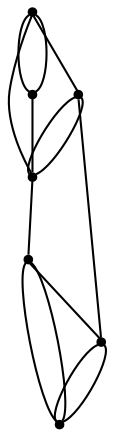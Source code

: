 graph {
  node [shape=point,comment="{\"directed\":false,\"doi\":\"10.1007/978-3-031-49272-3_22\",\"figure\":\"1 (3)\"}"]

  v0 [pos="1478.599125400527,530.1775230473447"]
  v1 [pos="1438.9792807507474,392.6445830472292"]
  v2 [pos="1419.4480346664186,491.19677461717595"]
  v3 [pos="1298.4777467800157,490.5298674658481"]
  v4 [pos="1316.8806163922952,401.15845912518404"]
  v5 [pos="1223.7095314245555,320.5217031429295"]
  v6 [pos="1206.5047311901224,538.8913186603656"]

  v0 -- v6 [id="-1",pos="1478.599125400527,530.1775230473447 1478.635593358077,547.8925303988636 1482.3611115741617,576.8343168321753 1473.9640066634827,595.1287347446114 1465.9835330655603,612.5186820887327 1450.61027002608,627.6334637316228 1433.1741987164794,635.5137525807608 1406.2490821874915,647.6821374116822 1374.0772853142496,645.1109076661546 1344.7350458517292,641.5853546438223 1313.3717121210984,637.8224925550563 1277.5618946945242,634.396899300257 1254.4122768779316,612.89791876403 1239.2849738381067,598.8458137337439 1246.9861671054996,568.8914577468715 1231.3502839009268,555.4103697092364 1223.5365391342084,548.6718604948471 1216.7772175097566,551.3346564396417 1206.5047311901224,538.8913186603656"]
  v6 -- v0 [id="-2",pos="1206.5047311901224,538.8913186603656 1206.888073966214,616.261005370302 1206.888073966214,616.261005370302 1206.888073966214,616.261005370302 1283.4253826904478,663.5596368800291 1283.4253826904478,663.5596368800291 1283.4253826904478,663.5596368800291 1413.7127091263653,676.8907693694549 1413.7127091263653,676.8907693694549 1413.7127091263653,676.8907693694549 1505.2982168988078,629.5921537566373 1505.2982168988078,629.5921537566373 1505.2982168988078,629.5921537566373 1478.599125400527,530.1775230473447 1478.599125400527,530.1775230473447 1478.599125400527,530.1775230473447"]
  v5 -- v1 [id="-3",pos="1223.7095314245555,320.5217031429295 1230.104332444554,256.37048752411965 1230.104332444554,256.37048752411965 1230.104332444554,256.37048752411965 1356.0910470147269,199.61216150626615 1356.0910470147269,199.61216150626615 1356.0910470147269,199.61216150626615 1506.5858823571903,267.976376105933 1506.5858823571903,267.976376105933 1506.5858823571903,267.976376105933 1529.372791839234,351.82621545552126 1529.372791839234,351.82621545552126 1529.372791839234,351.82621545552126 1438.9792807507474,392.6445830472292 1438.9792807507474,392.6445830472292 1438.9792807507474,392.6445830472292"]
  v1 -- v5 [id="-5",pos="1438.9792807507474,392.6445830472292 1441.8421902865514,371.8417599759848 1451.3520925069436,342.9248998969181 1434.7618743295607,330.0105048925242 1415.2754580797089,314.8458705411442 1385.4957303034269,346.3545627605736 1361.4710086824757,340.6871237270544 1334.408413994425,334.3069944425738 1320.5144719042685,297.0265794626823 1292.9935319014514,293.0424323923544 1270.1523179106937,289.7295164327643 1242.8772107306966,298.8767253889823 1223.7095314245555,320.5217031429295"]
  v6 -- v3 [id="-6",pos="1206.5047311901224,538.8913186603656 1298.4777467800157,490.5298674658481 1298.4777467800157,490.5298674658481 1298.4777467800157,490.5298674658481"]
  v2 -- v3 [id="-7",pos="1419.4480346664186,491.19677461717595 1404.5571215693858,494.5514040675433 1394.5762835275227,499.1228465659474 1389.5047256856087,504.92381964006427 1377.6444683702666,518.49240426811 1389.975534330244,550.9180302329769 1372.7936895146,556.3438362406526 1341.7887401061146,566.124378075134 1326.390423230061,485.55426193790163 1298.4777467800157,490.5298674658481"]
  v0 -- v3 [id="-8",pos="1478.599125400527,530.1775230473447 1448.7140634103284,564.6117553333542 1402.2609438063143,601.1336969626509 1355.799303354329,601.6172173648913 1343.534878056099,601.7421034866693 1331.0704035957913,594.0368078183526 1323.1399104941795,584.6853553676585 1303.4159279158084,561.4361886726645 1270.0397664113684,515.4251909432196 1298.4777467800157,490.5298674658481"]
  v4 -- v5 [id="-9",pos="1316.8806163922952,401.15845912518404 1285.5339746213103,357.2227075619039 1256.7627591497169,343.225033550071 1223.7095314245555,320.5217031429295"]
  v3 -- v2 [id="-13",pos="1298.4777467800157,490.5298674658481 1419.4480346664186,491.19677461717595 1419.4480346664186,491.19677461717595 1419.4480346664186,491.19677461717595"]
  v4 -- v5 [id="-14",pos="1316.8806163922952,401.15845912518404 1223.7095314245555,320.5217031429295 1223.7095314245555,320.5217031429295 1223.7095314245555,320.5217031429295"]
  v4 -- v2 [id="-15",pos="1316.8806163922952,401.15845912518404 1419.4480346664186,491.19677461717595 1419.4480346664186,491.19677461717595 1419.4480346664186,491.19677461717595"]
  v3 -- v1 [id="-17",pos="1298.4777467800157,490.5298674658481 1438.9792807507474,392.6445830472292 1438.9792807507474,392.6445830472292 1438.9792807507474,392.6445830472292"]
  v0 -- v2 [id="-18",pos="1478.599125400527,530.1775230473447 1419.4480346664186,491.19677461717595 1419.4480346664186,491.19677461717595 1419.4480346664186,491.19677461717595"]
  v1 -- v4 [id="-19",pos="1438.9792807507474,392.6445830472292 1316.8806163922952,401.15845912518404 1316.8806163922952,401.15845912518404 1316.8806163922952,401.15845912518404"]
}